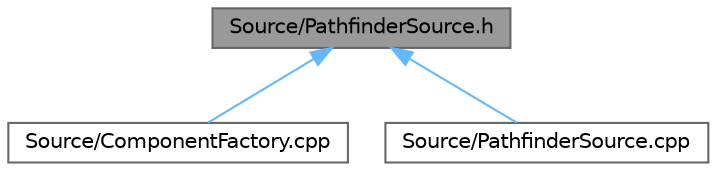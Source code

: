 digraph "Source/PathfinderSource.h"
{
 // LATEX_PDF_SIZE
  bgcolor="transparent";
  edge [fontname=Helvetica,fontsize=10,labelfontname=Helvetica,labelfontsize=10];
  node [fontname=Helvetica,fontsize=10,shape=box,height=0.2,width=0.4];
  Node1 [id="Node000001",label="Source/PathfinderSource.h",height=0.2,width=0.4,color="gray40", fillcolor="grey60", style="filled", fontcolor="black",tooltip="Defines parent entity as the map for pathfinding."];
  Node1 -> Node2 [id="edge1_Node000001_Node000002",dir="back",color="steelblue1",style="solid",tooltip=" "];
  Node2 [id="Node000002",label="Source/ComponentFactory.cpp",height=0.2,width=0.4,color="grey40", fillcolor="white", style="filled",URL="$dc/def/ComponentFactory_8cpp.html",tooltip="Definitions for the component factory class."];
  Node1 -> Node3 [id="edge2_Node000001_Node000003",dir="back",color="steelblue1",style="solid",tooltip=" "];
  Node3 [id="Node000003",label="Source/PathfinderSource.cpp",height=0.2,width=0.4,color="grey40", fillcolor="white", style="filled",URL="$d7/dc0/PathfinderSource_8cpp.html",tooltip="Defines parent entity as the map for pathfinding."];
}

